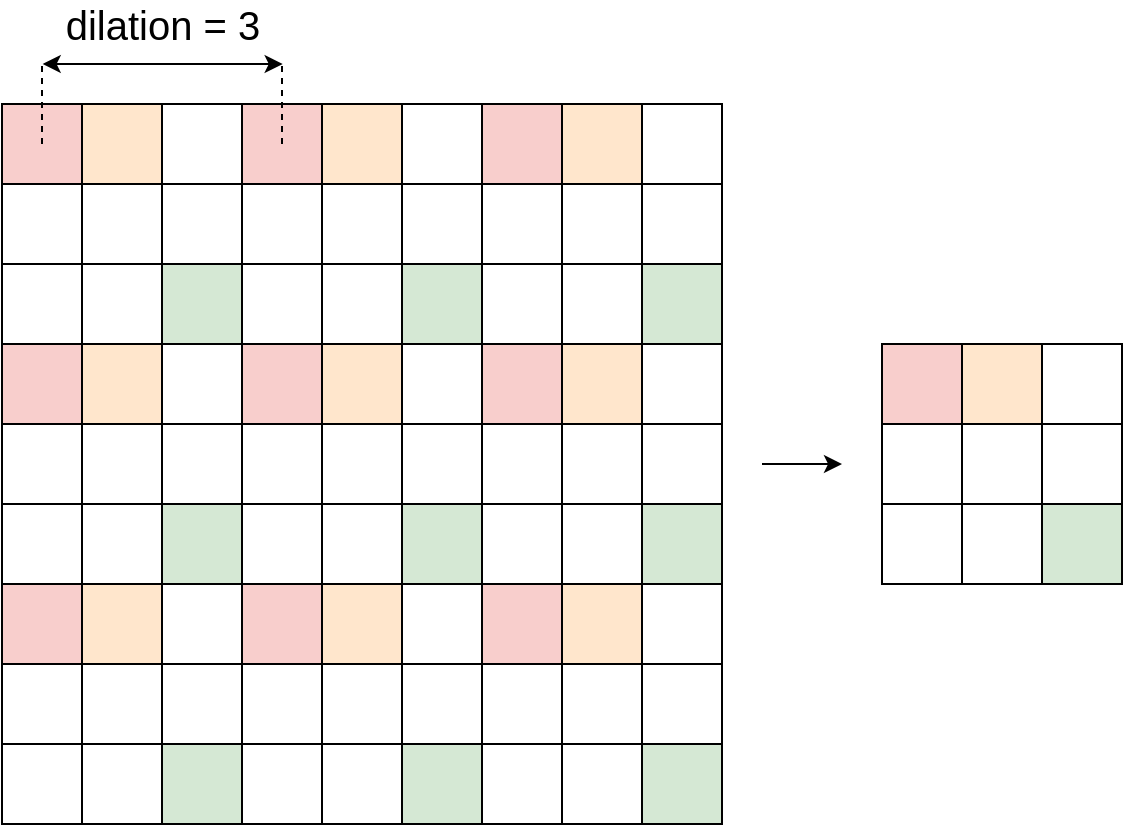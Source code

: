 <mxfile version="18.1.3" type="device"><diagram id="pWzkDmtAAU5K5UNng7Ub" name="Page-1"><mxGraphModel dx="1422" dy="857" grid="1" gridSize="10" guides="1" tooltips="1" connect="1" arrows="1" fold="1" page="1" pageScale="1" pageWidth="850" pageHeight="1100" math="0" shadow="0"><root><mxCell id="0"/><mxCell id="1" parent="0"/><mxCell id="5qhGWyq_gUoMkzAWwW_m-1" value="" style="rounded=0;whiteSpace=wrap;html=1;fillColor=#f8cecc;strokeColor=#000000;" parent="1" vertex="1"><mxGeometry x="200" y="160" width="40" height="40" as="geometry"/></mxCell><mxCell id="5qhGWyq_gUoMkzAWwW_m-2" value="" style="rounded=0;whiteSpace=wrap;html=1;fillColor=#ffe6cc;strokeColor=#000000;" parent="1" vertex="1"><mxGeometry x="240" y="160" width="40" height="40" as="geometry"/></mxCell><mxCell id="5qhGWyq_gUoMkzAWwW_m-3" value="" style="rounded=0;whiteSpace=wrap;html=1;fillColor=default;strokeColor=#000000;" parent="1" vertex="1"><mxGeometry x="280" y="160" width="40" height="40" as="geometry"/></mxCell><mxCell id="5qhGWyq_gUoMkzAWwW_m-5" value="" style="rounded=0;whiteSpace=wrap;html=1;fillColor=default;strokeColor=#000000;" parent="1" vertex="1"><mxGeometry x="200" y="200" width="40" height="40" as="geometry"/></mxCell><mxCell id="5qhGWyq_gUoMkzAWwW_m-6" value="" style="rounded=0;whiteSpace=wrap;html=1;fillColor=default;strokeColor=#000000;" parent="1" vertex="1"><mxGeometry x="240" y="200" width="40" height="40" as="geometry"/></mxCell><mxCell id="5qhGWyq_gUoMkzAWwW_m-7" value="" style="rounded=0;whiteSpace=wrap;html=1;fillColor=default;strokeColor=#000000;" parent="1" vertex="1"><mxGeometry x="280" y="200" width="40" height="40" as="geometry"/></mxCell><mxCell id="5qhGWyq_gUoMkzAWwW_m-8" value="" style="rounded=0;whiteSpace=wrap;html=1;fillColor=default;strokeColor=#000000;" parent="1" vertex="1"><mxGeometry x="200" y="240" width="40" height="40" as="geometry"/></mxCell><mxCell id="5qhGWyq_gUoMkzAWwW_m-9" value="" style="rounded=0;whiteSpace=wrap;html=1;fillColor=default;strokeColor=#000000;" parent="1" vertex="1"><mxGeometry x="240" y="240" width="40" height="40" as="geometry"/></mxCell><mxCell id="5qhGWyq_gUoMkzAWwW_m-10" value="" style="rounded=0;whiteSpace=wrap;html=1;fillColor=#d5e8d4;strokeColor=#000000;" parent="1" vertex="1"><mxGeometry x="280" y="240" width="40" height="40" as="geometry"/></mxCell><mxCell id="5qhGWyq_gUoMkzAWwW_m-11" value="" style="rounded=0;whiteSpace=wrap;html=1;fillColor=#f8cecc;strokeColor=#000000;" parent="1" vertex="1"><mxGeometry x="320" y="160" width="40" height="40" as="geometry"/></mxCell><mxCell id="5qhGWyq_gUoMkzAWwW_m-12" value="" style="rounded=0;whiteSpace=wrap;html=1;fillColor=#ffe6cc;strokeColor=#000000;" parent="1" vertex="1"><mxGeometry x="360" y="160" width="40" height="40" as="geometry"/></mxCell><mxCell id="5qhGWyq_gUoMkzAWwW_m-13" value="" style="rounded=0;whiteSpace=wrap;html=1;fillColor=default;strokeColor=#000000;" parent="1" vertex="1"><mxGeometry x="400" y="160" width="40" height="40" as="geometry"/></mxCell><mxCell id="5qhGWyq_gUoMkzAWwW_m-14" value="" style="rounded=0;whiteSpace=wrap;html=1;fillColor=default;strokeColor=#000000;" parent="1" vertex="1"><mxGeometry x="320" y="200" width="40" height="40" as="geometry"/></mxCell><mxCell id="5qhGWyq_gUoMkzAWwW_m-15" value="" style="rounded=0;whiteSpace=wrap;html=1;fillColor=default;strokeColor=#000000;" parent="1" vertex="1"><mxGeometry x="360" y="200" width="40" height="40" as="geometry"/></mxCell><mxCell id="5qhGWyq_gUoMkzAWwW_m-16" value="" style="rounded=0;whiteSpace=wrap;html=1;fillColor=default;strokeColor=#000000;" parent="1" vertex="1"><mxGeometry x="400" y="200" width="40" height="40" as="geometry"/></mxCell><mxCell id="5qhGWyq_gUoMkzAWwW_m-17" value="" style="rounded=0;whiteSpace=wrap;html=1;fillColor=default;strokeColor=#000000;" parent="1" vertex="1"><mxGeometry x="320" y="240" width="40" height="40" as="geometry"/></mxCell><mxCell id="5qhGWyq_gUoMkzAWwW_m-18" value="" style="rounded=0;whiteSpace=wrap;html=1;fillColor=default;strokeColor=#000000;" parent="1" vertex="1"><mxGeometry x="360" y="240" width="40" height="40" as="geometry"/></mxCell><mxCell id="5qhGWyq_gUoMkzAWwW_m-19" value="" style="rounded=0;whiteSpace=wrap;html=1;fillColor=#d5e8d4;strokeColor=#000000;" parent="1" vertex="1"><mxGeometry x="400" y="240" width="40" height="40" as="geometry"/></mxCell><mxCell id="5qhGWyq_gUoMkzAWwW_m-20" value="" style="rounded=0;whiteSpace=wrap;html=1;fillColor=#f8cecc;strokeColor=#000000;" parent="1" vertex="1"><mxGeometry x="440" y="160" width="40" height="40" as="geometry"/></mxCell><mxCell id="5qhGWyq_gUoMkzAWwW_m-21" value="" style="rounded=0;whiteSpace=wrap;html=1;fillColor=#ffe6cc;strokeColor=#000000;" parent="1" vertex="1"><mxGeometry x="480" y="160" width="40" height="40" as="geometry"/></mxCell><mxCell id="5qhGWyq_gUoMkzAWwW_m-22" value="" style="rounded=0;whiteSpace=wrap;html=1;fillColor=default;strokeColor=#000000;" parent="1" vertex="1"><mxGeometry x="520" y="160" width="40" height="40" as="geometry"/></mxCell><mxCell id="5qhGWyq_gUoMkzAWwW_m-23" value="" style="rounded=0;whiteSpace=wrap;html=1;fillColor=default;strokeColor=#000000;" parent="1" vertex="1"><mxGeometry x="440" y="200" width="40" height="40" as="geometry"/></mxCell><mxCell id="5qhGWyq_gUoMkzAWwW_m-24" value="" style="rounded=0;whiteSpace=wrap;html=1;fillColor=default;strokeColor=#000000;" parent="1" vertex="1"><mxGeometry x="480" y="200" width="40" height="40" as="geometry"/></mxCell><mxCell id="5qhGWyq_gUoMkzAWwW_m-25" value="" style="rounded=0;whiteSpace=wrap;html=1;fillColor=default;strokeColor=#000000;" parent="1" vertex="1"><mxGeometry x="520" y="200" width="40" height="40" as="geometry"/></mxCell><mxCell id="5qhGWyq_gUoMkzAWwW_m-26" value="" style="rounded=0;whiteSpace=wrap;html=1;fillColor=default;strokeColor=#000000;" parent="1" vertex="1"><mxGeometry x="440" y="240" width="40" height="40" as="geometry"/></mxCell><mxCell id="5qhGWyq_gUoMkzAWwW_m-27" value="" style="rounded=0;whiteSpace=wrap;html=1;fillColor=default;strokeColor=#000000;" parent="1" vertex="1"><mxGeometry x="480" y="240" width="40" height="40" as="geometry"/></mxCell><mxCell id="5qhGWyq_gUoMkzAWwW_m-28" value="" style="rounded=0;whiteSpace=wrap;html=1;fillColor=#d5e8d4;strokeColor=#000000;" parent="1" vertex="1"><mxGeometry x="520" y="240" width="40" height="40" as="geometry"/></mxCell><mxCell id="5qhGWyq_gUoMkzAWwW_m-29" value="" style="rounded=0;whiteSpace=wrap;html=1;strokeColor=#000000;fillColor=#f8cecc;" parent="1" vertex="1"><mxGeometry x="200" y="280" width="40" height="40" as="geometry"/></mxCell><mxCell id="5qhGWyq_gUoMkzAWwW_m-30" value="" style="rounded=0;whiteSpace=wrap;html=1;strokeColor=#000000;fillColor=#ffe6cc;" parent="1" vertex="1"><mxGeometry x="240" y="280" width="40" height="40" as="geometry"/></mxCell><mxCell id="5qhGWyq_gUoMkzAWwW_m-31" value="" style="rounded=0;whiteSpace=wrap;html=1;strokeColor=#000000;" parent="1" vertex="1"><mxGeometry x="280" y="280" width="40" height="40" as="geometry"/></mxCell><mxCell id="5qhGWyq_gUoMkzAWwW_m-32" value="" style="rounded=0;whiteSpace=wrap;html=1;strokeColor=#000000;" parent="1" vertex="1"><mxGeometry x="200" y="320" width="40" height="40" as="geometry"/></mxCell><mxCell id="5qhGWyq_gUoMkzAWwW_m-33" value="" style="rounded=0;whiteSpace=wrap;html=1;strokeColor=#000000;" parent="1" vertex="1"><mxGeometry x="240" y="320" width="40" height="40" as="geometry"/></mxCell><mxCell id="5qhGWyq_gUoMkzAWwW_m-34" value="" style="rounded=0;whiteSpace=wrap;html=1;strokeColor=#000000;" parent="1" vertex="1"><mxGeometry x="280" y="320" width="40" height="40" as="geometry"/></mxCell><mxCell id="5qhGWyq_gUoMkzAWwW_m-35" value="" style="rounded=0;whiteSpace=wrap;html=1;strokeColor=#000000;" parent="1" vertex="1"><mxGeometry x="200" y="360" width="40" height="40" as="geometry"/></mxCell><mxCell id="5qhGWyq_gUoMkzAWwW_m-36" value="" style="rounded=0;whiteSpace=wrap;html=1;strokeColor=#000000;" parent="1" vertex="1"><mxGeometry x="240" y="360" width="40" height="40" as="geometry"/></mxCell><mxCell id="5qhGWyq_gUoMkzAWwW_m-37" value="" style="rounded=0;whiteSpace=wrap;html=1;strokeColor=#000000;fillColor=#d5e8d4;" parent="1" vertex="1"><mxGeometry x="280" y="360" width="40" height="40" as="geometry"/></mxCell><mxCell id="5qhGWyq_gUoMkzAWwW_m-38" value="" style="rounded=0;whiteSpace=wrap;html=1;strokeColor=#000000;fillColor=#f8cecc;" parent="1" vertex="1"><mxGeometry x="320" y="280" width="40" height="40" as="geometry"/></mxCell><mxCell id="5qhGWyq_gUoMkzAWwW_m-39" value="" style="rounded=0;whiteSpace=wrap;html=1;strokeColor=#000000;fillColor=#ffe6cc;" parent="1" vertex="1"><mxGeometry x="360" y="280" width="40" height="40" as="geometry"/></mxCell><mxCell id="5qhGWyq_gUoMkzAWwW_m-40" value="" style="rounded=0;whiteSpace=wrap;html=1;strokeColor=#000000;" parent="1" vertex="1"><mxGeometry x="400" y="280" width="40" height="40" as="geometry"/></mxCell><mxCell id="5qhGWyq_gUoMkzAWwW_m-41" value="" style="rounded=0;whiteSpace=wrap;html=1;strokeColor=#000000;" parent="1" vertex="1"><mxGeometry x="320" y="320" width="40" height="40" as="geometry"/></mxCell><mxCell id="5qhGWyq_gUoMkzAWwW_m-42" value="" style="rounded=0;whiteSpace=wrap;html=1;strokeColor=#000000;" parent="1" vertex="1"><mxGeometry x="360" y="320" width="40" height="40" as="geometry"/></mxCell><mxCell id="5qhGWyq_gUoMkzAWwW_m-43" value="" style="rounded=0;whiteSpace=wrap;html=1;strokeColor=#000000;" parent="1" vertex="1"><mxGeometry x="400" y="320" width="40" height="40" as="geometry"/></mxCell><mxCell id="5qhGWyq_gUoMkzAWwW_m-44" value="" style="rounded=0;whiteSpace=wrap;html=1;strokeColor=#000000;" parent="1" vertex="1"><mxGeometry x="320" y="360" width="40" height="40" as="geometry"/></mxCell><mxCell id="5qhGWyq_gUoMkzAWwW_m-45" value="" style="rounded=0;whiteSpace=wrap;html=1;strokeColor=#000000;" parent="1" vertex="1"><mxGeometry x="360" y="360" width="40" height="40" as="geometry"/></mxCell><mxCell id="5qhGWyq_gUoMkzAWwW_m-46" value="" style="rounded=0;whiteSpace=wrap;html=1;strokeColor=#000000;fillColor=#d5e8d4;" parent="1" vertex="1"><mxGeometry x="400" y="360" width="40" height="40" as="geometry"/></mxCell><mxCell id="5qhGWyq_gUoMkzAWwW_m-47" value="" style="rounded=0;whiteSpace=wrap;html=1;strokeColor=#000000;fillColor=#f8cecc;" parent="1" vertex="1"><mxGeometry x="440" y="280" width="40" height="40" as="geometry"/></mxCell><mxCell id="5qhGWyq_gUoMkzAWwW_m-48" value="" style="rounded=0;whiteSpace=wrap;html=1;strokeColor=#000000;fillColor=#ffe6cc;" parent="1" vertex="1"><mxGeometry x="480" y="280" width="40" height="40" as="geometry"/></mxCell><mxCell id="5qhGWyq_gUoMkzAWwW_m-49" value="" style="rounded=0;whiteSpace=wrap;html=1;strokeColor=#000000;" parent="1" vertex="1"><mxGeometry x="520" y="280" width="40" height="40" as="geometry"/></mxCell><mxCell id="5qhGWyq_gUoMkzAWwW_m-50" value="" style="rounded=0;whiteSpace=wrap;html=1;strokeColor=#000000;" parent="1" vertex="1"><mxGeometry x="440" y="320" width="40" height="40" as="geometry"/></mxCell><mxCell id="5qhGWyq_gUoMkzAWwW_m-51" value="" style="rounded=0;whiteSpace=wrap;html=1;strokeColor=#000000;" parent="1" vertex="1"><mxGeometry x="480" y="320" width="40" height="40" as="geometry"/></mxCell><mxCell id="5qhGWyq_gUoMkzAWwW_m-52" value="" style="rounded=0;whiteSpace=wrap;html=1;strokeColor=#000000;" parent="1" vertex="1"><mxGeometry x="520" y="320" width="40" height="40" as="geometry"/></mxCell><mxCell id="5qhGWyq_gUoMkzAWwW_m-53" value="" style="rounded=0;whiteSpace=wrap;html=1;strokeColor=#000000;" parent="1" vertex="1"><mxGeometry x="440" y="360" width="40" height="40" as="geometry"/></mxCell><mxCell id="5qhGWyq_gUoMkzAWwW_m-54" value="" style="rounded=0;whiteSpace=wrap;html=1;strokeColor=#000000;" parent="1" vertex="1"><mxGeometry x="480" y="360" width="40" height="40" as="geometry"/></mxCell><mxCell id="5qhGWyq_gUoMkzAWwW_m-55" value="" style="rounded=0;whiteSpace=wrap;html=1;strokeColor=#000000;fillColor=#d5e8d4;" parent="1" vertex="1"><mxGeometry x="520" y="360" width="40" height="40" as="geometry"/></mxCell><mxCell id="5qhGWyq_gUoMkzAWwW_m-56" value="" style="rounded=0;whiteSpace=wrap;html=1;strokeColor=#000000;fillColor=#f8cecc;" parent="1" vertex="1"><mxGeometry x="200" y="400" width="40" height="40" as="geometry"/></mxCell><mxCell id="5qhGWyq_gUoMkzAWwW_m-57" value="" style="rounded=0;whiteSpace=wrap;html=1;strokeColor=#000000;fillColor=#ffe6cc;" parent="1" vertex="1"><mxGeometry x="240" y="400" width="40" height="40" as="geometry"/></mxCell><mxCell id="5qhGWyq_gUoMkzAWwW_m-58" value="" style="rounded=0;whiteSpace=wrap;html=1;strokeColor=#000000;" parent="1" vertex="1"><mxGeometry x="280" y="400" width="40" height="40" as="geometry"/></mxCell><mxCell id="5qhGWyq_gUoMkzAWwW_m-59" value="" style="rounded=0;whiteSpace=wrap;html=1;strokeColor=#000000;" parent="1" vertex="1"><mxGeometry x="200" y="440" width="40" height="40" as="geometry"/></mxCell><mxCell id="5qhGWyq_gUoMkzAWwW_m-60" value="" style="rounded=0;whiteSpace=wrap;html=1;strokeColor=#000000;" parent="1" vertex="1"><mxGeometry x="240" y="440" width="40" height="40" as="geometry"/></mxCell><mxCell id="5qhGWyq_gUoMkzAWwW_m-61" value="" style="rounded=0;whiteSpace=wrap;html=1;strokeColor=#000000;" parent="1" vertex="1"><mxGeometry x="280" y="440" width="40" height="40" as="geometry"/></mxCell><mxCell id="5qhGWyq_gUoMkzAWwW_m-62" value="" style="rounded=0;whiteSpace=wrap;html=1;strokeColor=#000000;" parent="1" vertex="1"><mxGeometry x="200" y="480" width="40" height="40" as="geometry"/></mxCell><mxCell id="5qhGWyq_gUoMkzAWwW_m-63" value="" style="rounded=0;whiteSpace=wrap;html=1;strokeColor=#000000;" parent="1" vertex="1"><mxGeometry x="240" y="480" width="40" height="40" as="geometry"/></mxCell><mxCell id="5qhGWyq_gUoMkzAWwW_m-64" value="" style="rounded=0;whiteSpace=wrap;html=1;strokeColor=#000000;fillColor=#d5e8d4;" parent="1" vertex="1"><mxGeometry x="280" y="480" width="40" height="40" as="geometry"/></mxCell><mxCell id="5qhGWyq_gUoMkzAWwW_m-65" value="" style="rounded=0;whiteSpace=wrap;html=1;strokeColor=#000000;fillColor=#f8cecc;" parent="1" vertex="1"><mxGeometry x="320" y="400" width="40" height="40" as="geometry"/></mxCell><mxCell id="5qhGWyq_gUoMkzAWwW_m-66" value="" style="rounded=0;whiteSpace=wrap;html=1;strokeColor=#000000;fillColor=#ffe6cc;" parent="1" vertex="1"><mxGeometry x="360" y="400" width="40" height="40" as="geometry"/></mxCell><mxCell id="5qhGWyq_gUoMkzAWwW_m-67" value="" style="rounded=0;whiteSpace=wrap;html=1;strokeColor=#000000;" parent="1" vertex="1"><mxGeometry x="400" y="400" width="40" height="40" as="geometry"/></mxCell><mxCell id="5qhGWyq_gUoMkzAWwW_m-68" value="" style="rounded=0;whiteSpace=wrap;html=1;strokeColor=#000000;" parent="1" vertex="1"><mxGeometry x="320" y="440" width="40" height="40" as="geometry"/></mxCell><mxCell id="5qhGWyq_gUoMkzAWwW_m-69" value="" style="rounded=0;whiteSpace=wrap;html=1;strokeColor=#000000;" parent="1" vertex="1"><mxGeometry x="360" y="440" width="40" height="40" as="geometry"/></mxCell><mxCell id="5qhGWyq_gUoMkzAWwW_m-70" value="" style="rounded=0;whiteSpace=wrap;html=1;strokeColor=#000000;" parent="1" vertex="1"><mxGeometry x="400" y="440" width="40" height="40" as="geometry"/></mxCell><mxCell id="5qhGWyq_gUoMkzAWwW_m-71" value="" style="rounded=0;whiteSpace=wrap;html=1;strokeColor=#000000;" parent="1" vertex="1"><mxGeometry x="320" y="480" width="40" height="40" as="geometry"/></mxCell><mxCell id="5qhGWyq_gUoMkzAWwW_m-72" value="" style="rounded=0;whiteSpace=wrap;html=1;strokeColor=#000000;" parent="1" vertex="1"><mxGeometry x="360" y="480" width="40" height="40" as="geometry"/></mxCell><mxCell id="5qhGWyq_gUoMkzAWwW_m-73" value="" style="rounded=0;whiteSpace=wrap;html=1;strokeColor=#000000;fillColor=#d5e8d4;" parent="1" vertex="1"><mxGeometry x="400" y="480" width="40" height="40" as="geometry"/></mxCell><mxCell id="5qhGWyq_gUoMkzAWwW_m-74" value="" style="rounded=0;whiteSpace=wrap;html=1;strokeColor=#000000;fillColor=#f8cecc;" parent="1" vertex="1"><mxGeometry x="440" y="400" width="40" height="40" as="geometry"/></mxCell><mxCell id="5qhGWyq_gUoMkzAWwW_m-75" value="" style="rounded=0;whiteSpace=wrap;html=1;strokeColor=#000000;fillColor=#ffe6cc;" parent="1" vertex="1"><mxGeometry x="480" y="400" width="40" height="40" as="geometry"/></mxCell><mxCell id="5qhGWyq_gUoMkzAWwW_m-76" value="" style="rounded=0;whiteSpace=wrap;html=1;strokeColor=#000000;fillColor=default;" parent="1" vertex="1"><mxGeometry x="520" y="400" width="40" height="40" as="geometry"/></mxCell><mxCell id="5qhGWyq_gUoMkzAWwW_m-77" value="" style="rounded=0;whiteSpace=wrap;html=1;strokeColor=#000000;fillColor=default;" parent="1" vertex="1"><mxGeometry x="440" y="440" width="40" height="40" as="geometry"/></mxCell><mxCell id="5qhGWyq_gUoMkzAWwW_m-78" value="" style="rounded=0;whiteSpace=wrap;html=1;strokeColor=#000000;fillColor=default;" parent="1" vertex="1"><mxGeometry x="480" y="440" width="40" height="40" as="geometry"/></mxCell><mxCell id="5qhGWyq_gUoMkzAWwW_m-79" value="" style="rounded=0;whiteSpace=wrap;html=1;strokeColor=#000000;fillColor=default;" parent="1" vertex="1"><mxGeometry x="520" y="440" width="40" height="40" as="geometry"/></mxCell><mxCell id="5qhGWyq_gUoMkzAWwW_m-80" value="" style="rounded=0;whiteSpace=wrap;html=1;strokeColor=#000000;fillColor=default;" parent="1" vertex="1"><mxGeometry x="440" y="480" width="40" height="40" as="geometry"/></mxCell><mxCell id="5qhGWyq_gUoMkzAWwW_m-81" value="" style="rounded=0;whiteSpace=wrap;html=1;strokeColor=#000000;fillColor=default;" parent="1" vertex="1"><mxGeometry x="480" y="480" width="40" height="40" as="geometry"/></mxCell><mxCell id="5qhGWyq_gUoMkzAWwW_m-82" value="" style="rounded=0;whiteSpace=wrap;html=1;strokeColor=#000000;fillColor=#d5e8d4;" parent="1" vertex="1"><mxGeometry x="520" y="480" width="40" height="40" as="geometry"/></mxCell><mxCell id="5qhGWyq_gUoMkzAWwW_m-92" value="" style="rounded=0;whiteSpace=wrap;html=1;strokeColor=#000000;fillColor=#f8cecc;" parent="1" vertex="1"><mxGeometry x="640" y="280" width="40" height="40" as="geometry"/></mxCell><mxCell id="5qhGWyq_gUoMkzAWwW_m-93" value="" style="rounded=0;whiteSpace=wrap;html=1;strokeColor=#000000;fillColor=#ffe6cc;" parent="1" vertex="1"><mxGeometry x="680" y="280" width="40" height="40" as="geometry"/></mxCell><mxCell id="5qhGWyq_gUoMkzAWwW_m-94" value="" style="rounded=0;whiteSpace=wrap;html=1;strokeColor=#000000;" parent="1" vertex="1"><mxGeometry x="720" y="280" width="40" height="40" as="geometry"/></mxCell><mxCell id="5qhGWyq_gUoMkzAWwW_m-95" value="" style="rounded=0;whiteSpace=wrap;html=1;strokeColor=#000000;" parent="1" vertex="1"><mxGeometry x="640" y="320" width="40" height="40" as="geometry"/></mxCell><mxCell id="5qhGWyq_gUoMkzAWwW_m-96" value="" style="rounded=0;whiteSpace=wrap;html=1;strokeColor=#000000;" parent="1" vertex="1"><mxGeometry x="680" y="320" width="40" height="40" as="geometry"/></mxCell><mxCell id="5qhGWyq_gUoMkzAWwW_m-97" value="" style="rounded=0;whiteSpace=wrap;html=1;strokeColor=#000000;" parent="1" vertex="1"><mxGeometry x="720" y="320" width="40" height="40" as="geometry"/></mxCell><mxCell id="5qhGWyq_gUoMkzAWwW_m-98" value="" style="rounded=0;whiteSpace=wrap;html=1;strokeColor=#000000;" parent="1" vertex="1"><mxGeometry x="640" y="360" width="40" height="40" as="geometry"/></mxCell><mxCell id="5qhGWyq_gUoMkzAWwW_m-99" value="" style="rounded=0;whiteSpace=wrap;html=1;strokeColor=#000000;" parent="1" vertex="1"><mxGeometry x="680" y="360" width="40" height="40" as="geometry"/></mxCell><mxCell id="5qhGWyq_gUoMkzAWwW_m-100" value="" style="rounded=0;whiteSpace=wrap;html=1;strokeColor=#000000;fillColor=#d5e8d4;" parent="1" vertex="1"><mxGeometry x="720" y="360" width="40" height="40" as="geometry"/></mxCell><mxCell id="5qhGWyq_gUoMkzAWwW_m-102" value="" style="endArrow=classic;html=1;rounded=0;" parent="1" edge="1"><mxGeometry width="50" height="50" relative="1" as="geometry"><mxPoint x="580" y="340" as="sourcePoint"/><mxPoint x="620" y="340" as="targetPoint"/></mxGeometry></mxCell><mxCell id="YGJ_GfcGiiKywnkxESrF-3" value="" style="endArrow=none;html=1;rounded=0;dashed=1;" parent="1" edge="1"><mxGeometry width="50" height="50" relative="1" as="geometry"><mxPoint x="220" y="180" as="sourcePoint"/><mxPoint x="220" y="140" as="targetPoint"/></mxGeometry></mxCell><mxCell id="YGJ_GfcGiiKywnkxESrF-4" value="" style="endArrow=none;html=1;rounded=0;dashed=1;" parent="1" edge="1"><mxGeometry width="50" height="50" relative="1" as="geometry"><mxPoint x="340.0" y="180" as="sourcePoint"/><mxPoint x="340" y="140" as="targetPoint"/></mxGeometry></mxCell><mxCell id="YGJ_GfcGiiKywnkxESrF-5" value="&lt;font style=&quot;font-size: 20px;&quot;&gt;dilation = 3&lt;/font&gt;" style="endArrow=classic;startArrow=classic;html=1;rounded=0;" parent="1" edge="1"><mxGeometry x="-0.006" y="20" width="50" height="50" relative="1" as="geometry"><mxPoint x="220.34" y="140" as="sourcePoint"/><mxPoint x="340.34" y="140" as="targetPoint"/><mxPoint as="offset"/></mxGeometry></mxCell></root></mxGraphModel></diagram></mxfile>